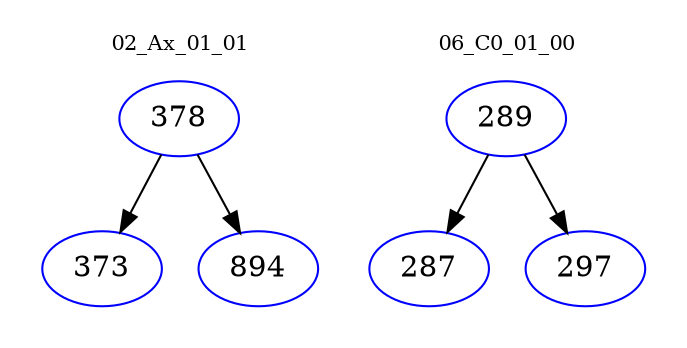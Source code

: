 digraph{
subgraph cluster_0 {
color = white
label = "02_Ax_01_01";
fontsize=10;
T0_378 [label="378", color="blue"]
T0_378 -> T0_373 [color="black"]
T0_373 [label="373", color="blue"]
T0_378 -> T0_894 [color="black"]
T0_894 [label="894", color="blue"]
}
subgraph cluster_1 {
color = white
label = "06_C0_01_00";
fontsize=10;
T1_289 [label="289", color="blue"]
T1_289 -> T1_287 [color="black"]
T1_287 [label="287", color="blue"]
T1_289 -> T1_297 [color="black"]
T1_297 [label="297", color="blue"]
}
}
